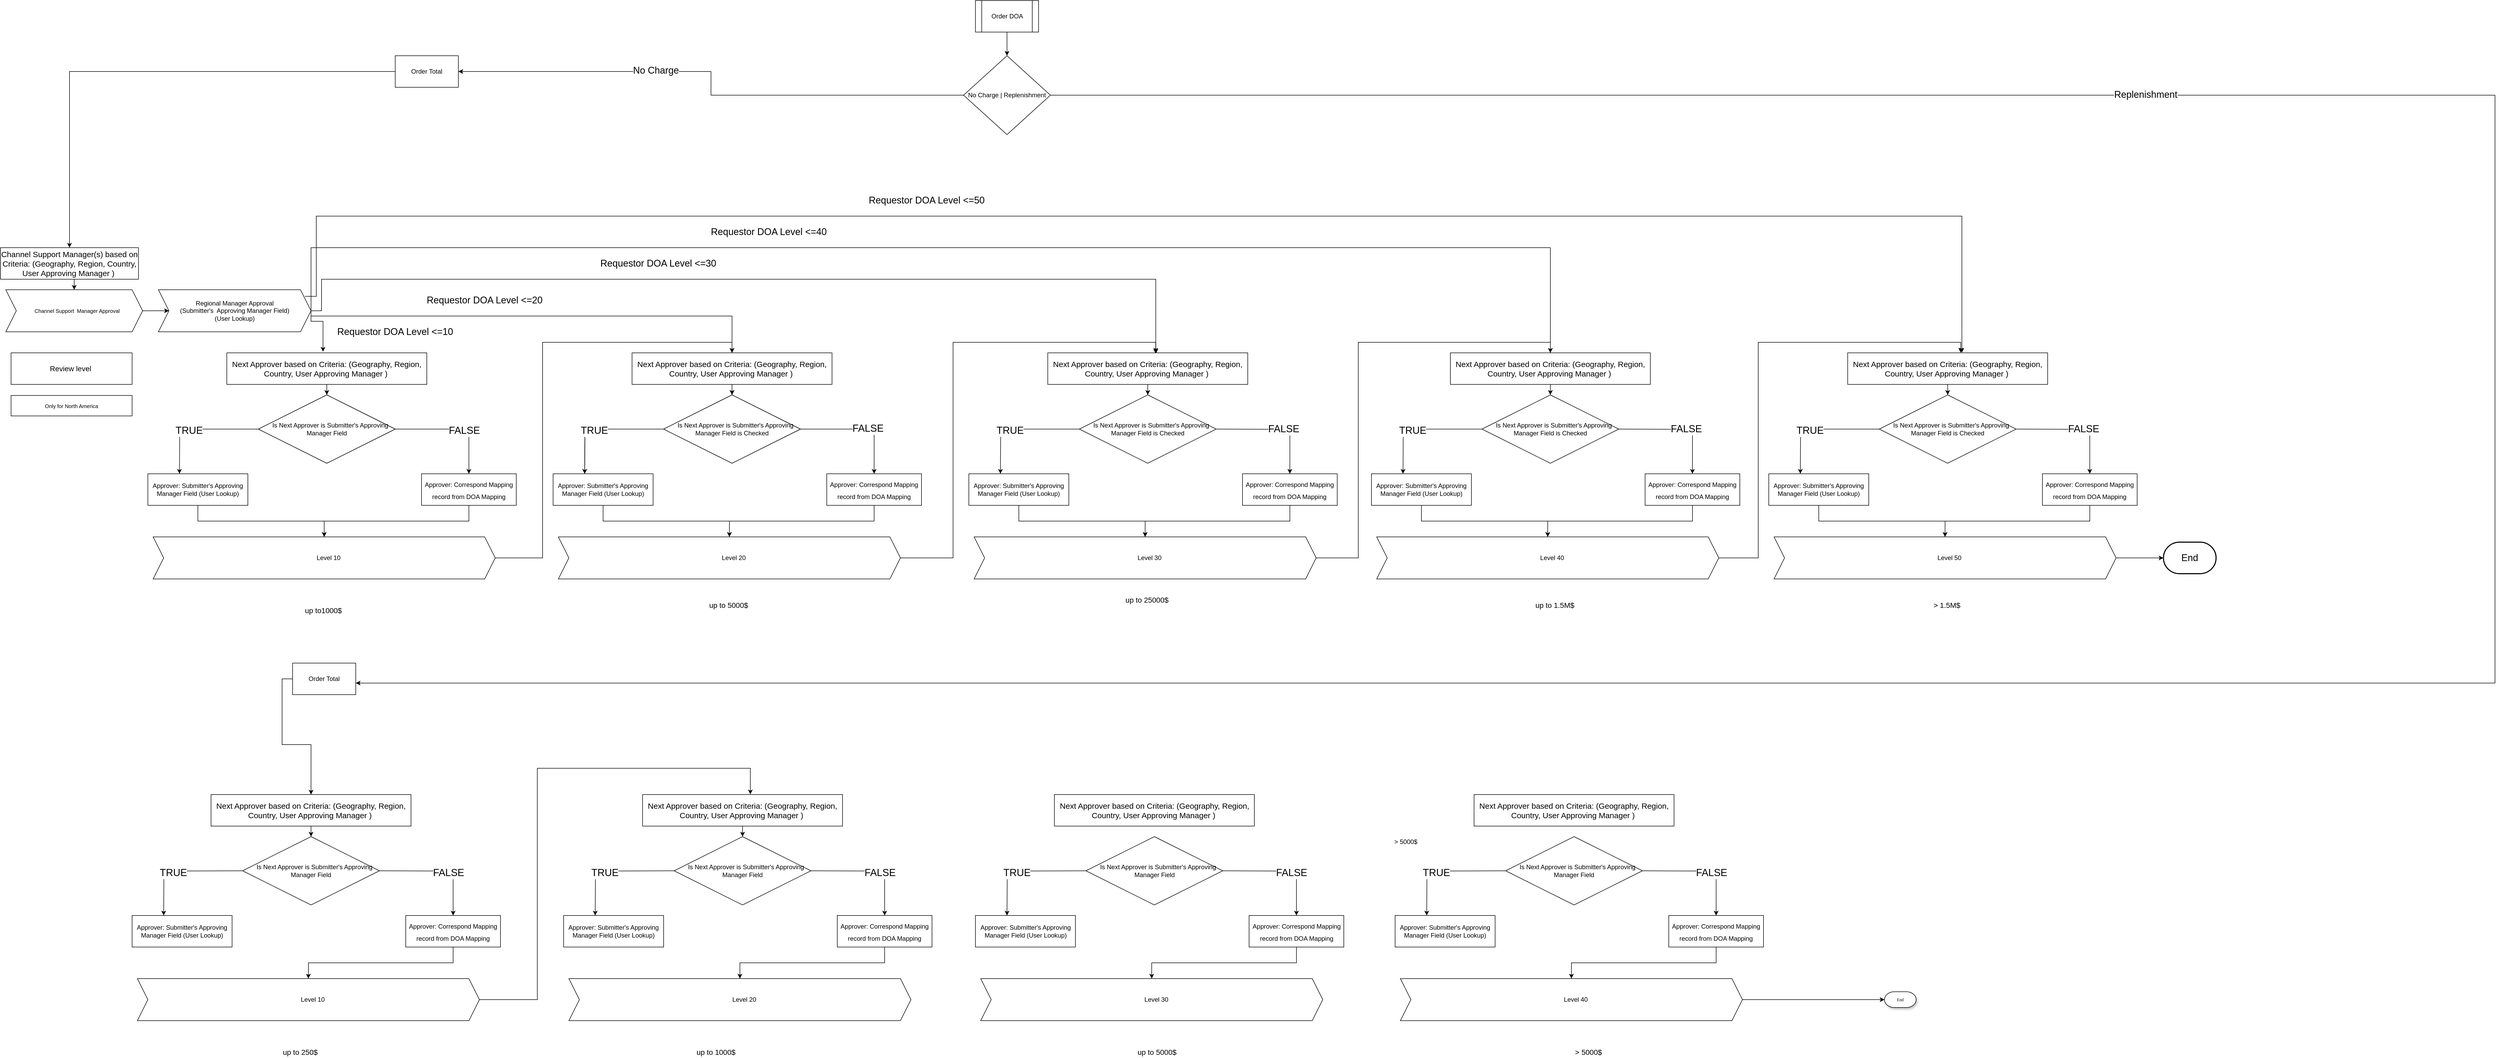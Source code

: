 <mxfile version="14.4.9" type="github">
  <diagram id="ka9bZa-nr0W5A1v1ReRK" name="Page-1">
    <mxGraphModel dx="3373" dy="2008" grid="1" gridSize="10" guides="1" tooltips="1" connect="1" arrows="1" fold="1" page="1" pageScale="1" pageWidth="850" pageHeight="1100" math="0" shadow="0">
      <root>
        <mxCell id="0" />
        <mxCell id="1" parent="0" />
        <mxCell id="Bf0N0WOOEr7fCe_elxUy-45" style="edgeStyle=orthogonalEdgeStyle;rounded=0;orthogonalLoop=1;jettySize=auto;html=1;exitX=0.5;exitY=1;exitDx=0;exitDy=0;" edge="1" parent="1" source="Bf0N0WOOEr7fCe_elxUy-2" target="Bf0N0WOOEr7fCe_elxUy-9">
          <mxGeometry relative="1" as="geometry" />
        </mxCell>
        <mxCell id="Bf0N0WOOEr7fCe_elxUy-2" value="Order DOA" style="shape=process;whiteSpace=wrap;html=1;backgroundOutline=1;" vertex="1" parent="1">
          <mxGeometry x="172.5" y="-220" width="120" height="60" as="geometry" />
        </mxCell>
        <mxCell id="Bf0N0WOOEr7fCe_elxUy-39" style="edgeStyle=orthogonalEdgeStyle;rounded=0;orthogonalLoop=1;jettySize=auto;html=1;exitX=1;exitY=0.5;exitDx=0;exitDy=0;entryX=0;entryY=0.5;entryDx=0;entryDy=0;" edge="1" parent="1" target="Bf0N0WOOEr7fCe_elxUy-6">
          <mxGeometry relative="1" as="geometry">
            <mxPoint x="980" y="530.0" as="sourcePoint" />
          </mxGeometry>
        </mxCell>
        <mxCell id="Bf0N0WOOEr7fCe_elxUy-40" style="edgeStyle=orthogonalEdgeStyle;rounded=0;orthogonalLoop=1;jettySize=auto;html=1;exitX=1;exitY=0.5;exitDx=0;exitDy=0;entryX=0;entryY=0.5;entryDx=0;entryDy=0;" edge="1" parent="1" target="Bf0N0WOOEr7fCe_elxUy-7">
          <mxGeometry relative="1" as="geometry">
            <mxPoint x="1125" y="530.0" as="sourcePoint" />
          </mxGeometry>
        </mxCell>
        <mxCell id="Bf0N0WOOEr7fCe_elxUy-41" style="edgeStyle=orthogonalEdgeStyle;rounded=0;orthogonalLoop=1;jettySize=auto;html=1;exitX=1;exitY=0.5;exitDx=0;exitDy=0;entryX=0;entryY=0.5;entryDx=0;entryDy=0;" edge="1" parent="1" target="Bf0N0WOOEr7fCe_elxUy-8">
          <mxGeometry relative="1" as="geometry">
            <mxPoint x="1260" y="530.0" as="sourcePoint" />
          </mxGeometry>
        </mxCell>
        <mxCell id="Bf0N0WOOEr7fCe_elxUy-336" style="edgeStyle=orthogonalEdgeStyle;rounded=0;orthogonalLoop=1;jettySize=auto;html=1;exitX=0;exitY=0.5;exitDx=0;exitDy=0;entryX=1;entryY=0.5;entryDx=0;entryDy=0;fontSize=18;" edge="1" parent="1" source="Bf0N0WOOEr7fCe_elxUy-9" target="Bf0N0WOOEr7fCe_elxUy-11">
          <mxGeometry relative="1" as="geometry" />
        </mxCell>
        <mxCell id="Bf0N0WOOEr7fCe_elxUy-337" value="No Charge" style="edgeLabel;html=1;align=center;verticalAlign=middle;resizable=0;points=[];fontSize=18;" vertex="1" connectable="0" parent="Bf0N0WOOEr7fCe_elxUy-336">
          <mxGeometry x="0.257" y="-2" relative="1" as="geometry">
            <mxPoint x="1" as="offset" />
          </mxGeometry>
        </mxCell>
        <mxCell id="Bf0N0WOOEr7fCe_elxUy-9" value="No Charge | Replenishment" style="rhombus;whiteSpace=wrap;html=1;" vertex="1" parent="1">
          <mxGeometry x="150" y="-115" width="165" height="150" as="geometry" />
        </mxCell>
        <mxCell id="Bf0N0WOOEr7fCe_elxUy-245" style="edgeStyle=orthogonalEdgeStyle;rounded=0;orthogonalLoop=1;jettySize=auto;html=1;exitX=0;exitY=0.5;exitDx=0;exitDy=0;" edge="1" parent="1" source="Bf0N0WOOEr7fCe_elxUy-11" target="Bf0N0WOOEr7fCe_elxUy-244">
          <mxGeometry relative="1" as="geometry" />
        </mxCell>
        <mxCell id="Bf0N0WOOEr7fCe_elxUy-11" value="Order Total" style="rounded=0;whiteSpace=wrap;html=1;" vertex="1" parent="1">
          <mxGeometry x="-930" y="-115" width="120" height="60" as="geometry" />
        </mxCell>
        <mxCell id="Bf0N0WOOEr7fCe_elxUy-248" style="edgeStyle=orthogonalEdgeStyle;rounded=0;orthogonalLoop=1;jettySize=auto;html=1;exitX=1;exitY=0.5;exitDx=0;exitDy=0;entryX=0;entryY=0.5;entryDx=0;entryDy=0;" edge="1" parent="1" source="Bf0N0WOOEr7fCe_elxUy-14" target="Bf0N0WOOEr7fCe_elxUy-15">
          <mxGeometry relative="1" as="geometry">
            <mxPoint x="-1330" y="372" as="targetPoint" />
          </mxGeometry>
        </mxCell>
        <mxCell id="Bf0N0WOOEr7fCe_elxUy-14" value="&lt;font style=&quot;font-size: 10px&quot;&gt;&amp;nbsp; &amp;nbsp; Channel Support&amp;nbsp; Manager Approval&lt;/font&gt;" style="shape=step;perimeter=stepPerimeter;whiteSpace=wrap;html=1;fixedSize=1;rounded=0;sketch=0;" vertex="1" parent="1">
          <mxGeometry x="-1670" y="330" width="260" height="80" as="geometry" />
        </mxCell>
        <mxCell id="Bf0N0WOOEr7fCe_elxUy-250" style="edgeStyle=orthogonalEdgeStyle;rounded=0;orthogonalLoop=1;jettySize=auto;html=1;exitX=1;exitY=0.5;exitDx=0;exitDy=0;entryX=0.481;entryY=-0.035;entryDx=0;entryDy=0;entryPerimeter=0;" edge="1" parent="1" source="Bf0N0WOOEr7fCe_elxUy-15" target="Bf0N0WOOEr7fCe_elxUy-249">
          <mxGeometry relative="1" as="geometry">
            <Array as="points">
              <mxPoint x="-1090" y="390" />
              <mxPoint x="-1067" y="390" />
            </Array>
          </mxGeometry>
        </mxCell>
        <mxCell id="Bf0N0WOOEr7fCe_elxUy-327" style="edgeStyle=orthogonalEdgeStyle;rounded=0;orthogonalLoop=1;jettySize=auto;html=1;exitX=1;exitY=0.5;exitDx=0;exitDy=0;fontSize=18;" edge="1" parent="1" source="Bf0N0WOOEr7fCe_elxUy-15" target="Bf0N0WOOEr7fCe_elxUy-278">
          <mxGeometry relative="1" as="geometry">
            <Array as="points">
              <mxPoint x="-1090" y="380" />
              <mxPoint x="-290" y="380" />
            </Array>
          </mxGeometry>
        </mxCell>
        <mxCell id="Bf0N0WOOEr7fCe_elxUy-329" style="edgeStyle=orthogonalEdgeStyle;rounded=0;orthogonalLoop=1;jettySize=auto;html=1;exitX=1;exitY=0.5;exitDx=0;exitDy=0;entryX=0.54;entryY=0.033;entryDx=0;entryDy=0;entryPerimeter=0;fontSize=18;" edge="1" parent="1" source="Bf0N0WOOEr7fCe_elxUy-15" target="Bf0N0WOOEr7fCe_elxUy-289">
          <mxGeometry relative="1" as="geometry">
            <Array as="points">
              <mxPoint x="-1070" y="370" />
              <mxPoint x="-1070" y="310" />
              <mxPoint x="515" y="310" />
            </Array>
          </mxGeometry>
        </mxCell>
        <mxCell id="Bf0N0WOOEr7fCe_elxUy-331" style="edgeStyle=orthogonalEdgeStyle;rounded=0;orthogonalLoop=1;jettySize=auto;html=1;exitX=1;exitY=0.5;exitDx=0;exitDy=0;entryX=0.5;entryY=0;entryDx=0;entryDy=0;fontSize=18;" edge="1" parent="1" source="Bf0N0WOOEr7fCe_elxUy-15" target="Bf0N0WOOEr7fCe_elxUy-301">
          <mxGeometry relative="1" as="geometry">
            <Array as="points">
              <mxPoint x="-1090" y="250" />
              <mxPoint x="1265" y="250" />
            </Array>
          </mxGeometry>
        </mxCell>
        <mxCell id="Bf0N0WOOEr7fCe_elxUy-334" style="edgeStyle=orthogonalEdgeStyle;rounded=0;orthogonalLoop=1;jettySize=auto;html=1;exitX=0.961;exitY=0.157;exitDx=0;exitDy=0;entryX=0.571;entryY=-0.006;entryDx=0;entryDy=0;entryPerimeter=0;fontSize=18;exitPerimeter=0;" edge="1" parent="1" source="Bf0N0WOOEr7fCe_elxUy-15" target="Bf0N0WOOEr7fCe_elxUy-312">
          <mxGeometry relative="1" as="geometry">
            <Array as="points">
              <mxPoint x="-1080" y="343" />
              <mxPoint x="-1080" y="190" />
              <mxPoint x="2047" y="190" />
            </Array>
          </mxGeometry>
        </mxCell>
        <mxCell id="Bf0N0WOOEr7fCe_elxUy-15" value="Regional Manager Approval&lt;br&gt;(Submitter&#39;s&amp;nbsp; Approving Manager Field)&lt;br&gt;(User Lookup)" style="shape=step;perimeter=stepPerimeter;whiteSpace=wrap;html=1;fixedSize=1;rounded=0;sketch=0;" vertex="1" parent="1">
          <mxGeometry x="-1380" y="330" width="290" height="80" as="geometry" />
        </mxCell>
        <mxCell id="Bf0N0WOOEr7fCe_elxUy-277" style="edgeStyle=orthogonalEdgeStyle;rounded=0;orthogonalLoop=1;jettySize=auto;html=1;exitX=1;exitY=0.5;exitDx=0;exitDy=0;entryX=0.5;entryY=0;entryDx=0;entryDy=0;fontSize=19;" edge="1" parent="1" source="Bf0N0WOOEr7fCe_elxUy-16" target="Bf0N0WOOEr7fCe_elxUy-267">
          <mxGeometry relative="1" as="geometry">
            <Array as="points">
              <mxPoint x="-650" y="840" />
              <mxPoint x="-650" y="430" />
              <mxPoint x="-290" y="430" />
            </Array>
          </mxGeometry>
        </mxCell>
        <mxCell id="Bf0N0WOOEr7fCe_elxUy-16" value="&amp;nbsp; &amp;nbsp; &amp;nbsp;Level 10" style="shape=step;perimeter=stepPerimeter;whiteSpace=wrap;html=1;fixedSize=1;rounded=0;sketch=0;" vertex="1" parent="1">
          <mxGeometry x="-1390" y="800" width="650" height="80" as="geometry" />
        </mxCell>
        <mxCell id="Bf0N0WOOEr7fCe_elxUy-20" value="&lt;font style=&quot;font-size: 14px&quot;&gt;Review level&amp;nbsp;&lt;/font&gt;" style="whiteSpace=wrap;html=1;align=center;verticalAlign=middle;treeFolding=1;treeMoving=1;newEdgeStyle={&quot;edgeStyle&quot;:&quot;elbowEdgeStyle&quot;,&quot;startArrow&quot;:&quot;none&quot;,&quot;endArrow&quot;:&quot;none&quot;};rounded=0;sketch=0;" vertex="1" parent="1">
          <mxGeometry x="-1660" y="450" width="230" height="60" as="geometry" />
        </mxCell>
        <mxCell id="Bf0N0WOOEr7fCe_elxUy-48" value="&lt;font style=&quot;font-size: 14px&quot;&gt;up to1000$&amp;nbsp;&lt;/font&gt;" style="text;html=1;strokeColor=none;fillColor=none;align=center;verticalAlign=middle;whiteSpace=wrap;rounded=0;" vertex="1" parent="1">
          <mxGeometry x="-1226.25" y="930" width="322.5" height="20" as="geometry" />
        </mxCell>
        <mxCell id="Bf0N0WOOEr7fCe_elxUy-163" value="&lt;font size=&quot;1&quot;&gt;Only for North America&lt;/font&gt;" style="whiteSpace=wrap;html=1;align=center;verticalAlign=middle;treeFolding=1;treeMoving=1;newEdgeStyle={&quot;edgeStyle&quot;:&quot;elbowEdgeStyle&quot;,&quot;startArrow&quot;:&quot;none&quot;,&quot;endArrow&quot;:&quot;none&quot;};rounded=0;sketch=0;" vertex="1" parent="1">
          <mxGeometry x="-1660" y="531" width="230" height="39" as="geometry" />
        </mxCell>
        <mxCell id="Bf0N0WOOEr7fCe_elxUy-233" value="End" style="strokeWidth=1;html=1;shape=mxgraph.flowchart.terminator;whiteSpace=wrap;rounded=0;shadow=1;labelBackgroundColor=none;fontFamily=Verdana;fontSize=8;align=center;" vertex="1" parent="1">
          <mxGeometry x="1900.0" y="1665" width="60" height="30" as="geometry" />
        </mxCell>
        <mxCell id="Bf0N0WOOEr7fCe_elxUy-243" value="&amp;gt; 5000$" style="text;html=1;strokeColor=none;fillColor=none;align=center;verticalAlign=middle;whiteSpace=wrap;rounded=0;" vertex="1" parent="1">
          <mxGeometry x="952.86" y="1370" width="75" height="20" as="geometry" />
        </mxCell>
        <mxCell id="Bf0N0WOOEr7fCe_elxUy-246" style="edgeStyle=orthogonalEdgeStyle;rounded=0;orthogonalLoop=1;jettySize=auto;html=1;exitX=0.5;exitY=1;exitDx=0;exitDy=0;entryX=0.5;entryY=0;entryDx=0;entryDy=0;" edge="1" parent="1" source="Bf0N0WOOEr7fCe_elxUy-244" target="Bf0N0WOOEr7fCe_elxUy-14">
          <mxGeometry relative="1" as="geometry" />
        </mxCell>
        <mxCell id="Bf0N0WOOEr7fCe_elxUy-244" value="&lt;font style=&quot;font-size: 15px&quot;&gt;Channel Support Manager(s) based on Criteria: (Geography, Region, Country, User Approving Manager )&amp;nbsp;&lt;/font&gt;" style="whiteSpace=wrap;html=1;align=center;verticalAlign=middle;treeFolding=1;treeMoving=1;newEdgeStyle={&quot;edgeStyle&quot;:&quot;elbowEdgeStyle&quot;,&quot;startArrow&quot;:&quot;none&quot;,&quot;endArrow&quot;:&quot;none&quot;};rounded=0;sketch=0;" vertex="1" parent="1">
          <mxGeometry x="-1680" y="250" width="262.14" height="60" as="geometry" />
        </mxCell>
        <mxCell id="Bf0N0WOOEr7fCe_elxUy-252" style="edgeStyle=orthogonalEdgeStyle;rounded=0;orthogonalLoop=1;jettySize=auto;html=1;exitX=0.5;exitY=1;exitDx=0;exitDy=0;" edge="1" parent="1" source="Bf0N0WOOEr7fCe_elxUy-249" target="Bf0N0WOOEr7fCe_elxUy-251">
          <mxGeometry relative="1" as="geometry" />
        </mxCell>
        <mxCell id="Bf0N0WOOEr7fCe_elxUy-249" value="&lt;font style=&quot;font-size: 15px&quot;&gt;Next Approver based on Criteria: (Geography, Region, Country, User Approving Manager )&amp;nbsp;&lt;/font&gt;" style="whiteSpace=wrap;html=1;align=center;verticalAlign=middle;treeFolding=1;treeMoving=1;newEdgeStyle={&quot;edgeStyle&quot;:&quot;elbowEdgeStyle&quot;,&quot;startArrow&quot;:&quot;none&quot;,&quot;endArrow&quot;:&quot;none&quot;};rounded=0;sketch=0;" vertex="1" parent="1">
          <mxGeometry x="-1250" y="450" width="380" height="60" as="geometry" />
        </mxCell>
        <mxCell id="Bf0N0WOOEr7fCe_elxUy-258" style="edgeStyle=orthogonalEdgeStyle;rounded=0;orthogonalLoop=1;jettySize=auto;html=1;exitX=0;exitY=0.5;exitDx=0;exitDy=0;" edge="1" parent="1" source="Bf0N0WOOEr7fCe_elxUy-251">
          <mxGeometry relative="1" as="geometry">
            <mxPoint x="-1340" y="680.0" as="targetPoint" />
          </mxGeometry>
        </mxCell>
        <mxCell id="Bf0N0WOOEr7fCe_elxUy-260" value="TRUE" style="edgeLabel;html=1;align=center;verticalAlign=middle;resizable=0;points=[];fontSize=19;" vertex="1" connectable="0" parent="Bf0N0WOOEr7fCe_elxUy-258">
          <mxGeometry x="0.137" y="3" relative="1" as="geometry">
            <mxPoint x="1" as="offset" />
          </mxGeometry>
        </mxCell>
        <mxCell id="Bf0N0WOOEr7fCe_elxUy-261" style="edgeStyle=orthogonalEdgeStyle;rounded=0;orthogonalLoop=1;jettySize=auto;html=1;exitX=1;exitY=0.5;exitDx=0;exitDy=0;fontSize=19;entryX=0.5;entryY=0;entryDx=0;entryDy=0;" edge="1" parent="1" source="Bf0N0WOOEr7fCe_elxUy-251" target="Bf0N0WOOEr7fCe_elxUy-262">
          <mxGeometry relative="1" as="geometry">
            <mxPoint x="-760" y="670" as="targetPoint" />
          </mxGeometry>
        </mxCell>
        <mxCell id="Bf0N0WOOEr7fCe_elxUy-276" value="FALSE" style="edgeLabel;html=1;align=center;verticalAlign=middle;resizable=0;points=[];fontSize=19;" vertex="1" connectable="0" parent="Bf0N0WOOEr7fCe_elxUy-261">
          <mxGeometry x="0.155" y="-3" relative="1" as="geometry">
            <mxPoint x="1" as="offset" />
          </mxGeometry>
        </mxCell>
        <mxCell id="Bf0N0WOOEr7fCe_elxUy-251" value="&amp;nbsp; &amp;nbsp; Is Next Approver is Submitter&#39;s Approving Manager Field" style="rhombus;whiteSpace=wrap;html=1;" vertex="1" parent="1">
          <mxGeometry x="-1190" y="530" width="260" height="130" as="geometry" />
        </mxCell>
        <mxCell id="Bf0N0WOOEr7fCe_elxUy-263" style="edgeStyle=orthogonalEdgeStyle;rounded=0;orthogonalLoop=1;jettySize=auto;html=1;exitX=0.5;exitY=1;exitDx=0;exitDy=0;fontSize=19;" edge="1" parent="1" source="Bf0N0WOOEr7fCe_elxUy-259" target="Bf0N0WOOEr7fCe_elxUy-16">
          <mxGeometry relative="1" as="geometry" />
        </mxCell>
        <mxCell id="Bf0N0WOOEr7fCe_elxUy-259" value="Approver: Submitter&#39;s Approving Manager Field (User Lookup)" style="rounded=0;whiteSpace=wrap;html=1;" vertex="1" parent="1">
          <mxGeometry x="-1400" y="680" width="190" height="60" as="geometry" />
        </mxCell>
        <mxCell id="Bf0N0WOOEr7fCe_elxUy-264" style="edgeStyle=orthogonalEdgeStyle;rounded=0;orthogonalLoop=1;jettySize=auto;html=1;exitX=0.5;exitY=1;exitDx=0;exitDy=0;entryX=0.5;entryY=0;entryDx=0;entryDy=0;fontSize=19;" edge="1" parent="1" source="Bf0N0WOOEr7fCe_elxUy-262" target="Bf0N0WOOEr7fCe_elxUy-16">
          <mxGeometry relative="1" as="geometry" />
        </mxCell>
        <mxCell id="Bf0N0WOOEr7fCe_elxUy-262" value="&lt;font style=&quot;font-size: 12px&quot;&gt;Approver: Correspond Mapping record from DOA Mapping&lt;/font&gt;" style="rounded=0;whiteSpace=wrap;html=1;fontSize=19;" vertex="1" parent="1">
          <mxGeometry x="-880" y="680" width="180" height="60" as="geometry" />
        </mxCell>
        <mxCell id="Bf0N0WOOEr7fCe_elxUy-295" style="edgeStyle=orthogonalEdgeStyle;rounded=0;orthogonalLoop=1;jettySize=auto;html=1;exitX=1;exitY=0.5;exitDx=0;exitDy=0;entryX=0.54;entryY=-0.006;entryDx=0;entryDy=0;entryPerimeter=0;fontSize=19;" edge="1" parent="1" source="Bf0N0WOOEr7fCe_elxUy-265" target="Bf0N0WOOEr7fCe_elxUy-289">
          <mxGeometry relative="1" as="geometry">
            <Array as="points">
              <mxPoint x="130" y="840" />
              <mxPoint x="130" y="430" />
              <mxPoint x="515" y="430" />
            </Array>
          </mxGeometry>
        </mxCell>
        <mxCell id="Bf0N0WOOEr7fCe_elxUy-265" value="&amp;nbsp; &amp;nbsp; &amp;nbsp;Level 20" style="shape=step;perimeter=stepPerimeter;whiteSpace=wrap;html=1;fixedSize=1;rounded=0;sketch=0;" vertex="1" parent="1">
          <mxGeometry x="-620" y="800" width="650" height="80" as="geometry" />
        </mxCell>
        <mxCell id="Bf0N0WOOEr7fCe_elxUy-266" style="edgeStyle=orthogonalEdgeStyle;rounded=0;orthogonalLoop=1;jettySize=auto;html=1;exitX=0.5;exitY=1;exitDx=0;exitDy=0;" edge="1" parent="1" source="Bf0N0WOOEr7fCe_elxUy-267" target="Bf0N0WOOEr7fCe_elxUy-271">
          <mxGeometry relative="1" as="geometry" />
        </mxCell>
        <mxCell id="Bf0N0WOOEr7fCe_elxUy-267" value="&lt;font style=&quot;font-size: 15px&quot;&gt;Next Approver based on Criteria: (Geography, Region, Country, User Approving Manager )&amp;nbsp;&lt;/font&gt;" style="whiteSpace=wrap;html=1;align=center;verticalAlign=middle;treeFolding=1;treeMoving=1;newEdgeStyle={&quot;edgeStyle&quot;:&quot;elbowEdgeStyle&quot;,&quot;startArrow&quot;:&quot;none&quot;,&quot;endArrow&quot;:&quot;none&quot;};rounded=0;sketch=0;" vertex="1" parent="1">
          <mxGeometry x="-480" y="450" width="380" height="60" as="geometry" />
        </mxCell>
        <mxCell id="Bf0N0WOOEr7fCe_elxUy-268" style="edgeStyle=orthogonalEdgeStyle;rounded=0;orthogonalLoop=1;jettySize=auto;html=1;exitX=0;exitY=0.5;exitDx=0;exitDy=0;" edge="1" parent="1" source="Bf0N0WOOEr7fCe_elxUy-271">
          <mxGeometry relative="1" as="geometry">
            <mxPoint x="-570" y="680.0" as="targetPoint" />
          </mxGeometry>
        </mxCell>
        <mxCell id="Bf0N0WOOEr7fCe_elxUy-269" value="TRUE" style="edgeLabel;html=1;align=center;verticalAlign=middle;resizable=0;points=[];fontSize=19;" vertex="1" connectable="0" parent="Bf0N0WOOEr7fCe_elxUy-268">
          <mxGeometry x="0.137" y="3" relative="1" as="geometry">
            <mxPoint x="1" as="offset" />
          </mxGeometry>
        </mxCell>
        <mxCell id="Bf0N0WOOEr7fCe_elxUy-270" style="edgeStyle=orthogonalEdgeStyle;rounded=0;orthogonalLoop=1;jettySize=auto;html=1;exitX=1;exitY=0.5;exitDx=0;exitDy=0;fontSize=19;entryX=0.5;entryY=0;entryDx=0;entryDy=0;" edge="1" parent="1" source="Bf0N0WOOEr7fCe_elxUy-271" target="Bf0N0WOOEr7fCe_elxUy-274">
          <mxGeometry relative="1" as="geometry">
            <mxPoint x="10" y="670" as="targetPoint" />
          </mxGeometry>
        </mxCell>
        <mxCell id="Bf0N0WOOEr7fCe_elxUy-275" value="FALSE" style="edgeLabel;html=1;align=center;verticalAlign=middle;resizable=0;points=[];fontSize=19;" vertex="1" connectable="0" parent="Bf0N0WOOEr7fCe_elxUy-270">
          <mxGeometry x="0.139" y="1" relative="1" as="geometry">
            <mxPoint as="offset" />
          </mxGeometry>
        </mxCell>
        <mxCell id="Bf0N0WOOEr7fCe_elxUy-271" value="&amp;nbsp; &amp;nbsp; Is Next Approver is Submitter&#39;s Approving Manager Field is Checked" style="rhombus;whiteSpace=wrap;html=1;" vertex="1" parent="1">
          <mxGeometry x="-420" y="530" width="260" height="130" as="geometry" />
        </mxCell>
        <mxCell id="Bf0N0WOOEr7fCe_elxUy-272" value="Approver: Submitter&#39;s Approving Manager Field (User Lookup)" style="rounded=0;whiteSpace=wrap;html=1;" vertex="1" parent="1">
          <mxGeometry x="-630" y="680" width="190" height="60" as="geometry" />
        </mxCell>
        <mxCell id="Bf0N0WOOEr7fCe_elxUy-273" style="edgeStyle=orthogonalEdgeStyle;rounded=0;orthogonalLoop=1;jettySize=auto;html=1;exitX=0.5;exitY=1;exitDx=0;exitDy=0;entryX=0.5;entryY=0;entryDx=0;entryDy=0;fontSize=19;" edge="1" parent="1" source="Bf0N0WOOEr7fCe_elxUy-274" target="Bf0N0WOOEr7fCe_elxUy-265">
          <mxGeometry relative="1" as="geometry" />
        </mxCell>
        <mxCell id="Bf0N0WOOEr7fCe_elxUy-274" value="&lt;font style=&quot;font-size: 12px&quot;&gt;Approver: Correspond Mapping record from DOA Mapping&lt;/font&gt;" style="rounded=0;whiteSpace=wrap;html=1;fontSize=19;" vertex="1" parent="1">
          <mxGeometry x="-110" y="680" width="180" height="60" as="geometry" />
        </mxCell>
        <mxCell id="Bf0N0WOOEr7fCe_elxUy-278" value="&lt;font style=&quot;font-size: 15px&quot;&gt;Next Approver based on Criteria: (Geography, Region, Country, User Approving Manager )&amp;nbsp;&lt;/font&gt;" style="whiteSpace=wrap;html=1;align=center;verticalAlign=middle;treeFolding=1;treeMoving=1;newEdgeStyle={&quot;edgeStyle&quot;:&quot;elbowEdgeStyle&quot;,&quot;startArrow&quot;:&quot;none&quot;,&quot;endArrow&quot;:&quot;none&quot;};rounded=0;sketch=0;" vertex="1" parent="1">
          <mxGeometry x="-480" y="450" width="380" height="60" as="geometry" />
        </mxCell>
        <mxCell id="Bf0N0WOOEr7fCe_elxUy-279" style="edgeStyle=orthogonalEdgeStyle;rounded=0;orthogonalLoop=1;jettySize=auto;html=1;exitX=0.5;exitY=1;exitDx=0;exitDy=0;" edge="1" source="Bf0N0WOOEr7fCe_elxUy-278" target="Bf0N0WOOEr7fCe_elxUy-280" parent="1">
          <mxGeometry relative="1" as="geometry" />
        </mxCell>
        <mxCell id="Bf0N0WOOEr7fCe_elxUy-280" value="&amp;nbsp; &amp;nbsp; Is Next Approver is Submitter&#39;s Approving Manager Field is Checked" style="rhombus;whiteSpace=wrap;html=1;" vertex="1" parent="1">
          <mxGeometry x="-420" y="530" width="260" height="130" as="geometry" />
        </mxCell>
        <mxCell id="Bf0N0WOOEr7fCe_elxUy-281" style="edgeStyle=orthogonalEdgeStyle;rounded=0;orthogonalLoop=1;jettySize=auto;html=1;exitX=0;exitY=0.5;exitDx=0;exitDy=0;" edge="1" source="Bf0N0WOOEr7fCe_elxUy-280" parent="1">
          <mxGeometry relative="1" as="geometry">
            <mxPoint x="-570.0" y="680.0" as="targetPoint" />
          </mxGeometry>
        </mxCell>
        <mxCell id="Bf0N0WOOEr7fCe_elxUy-282" value="TRUE" style="edgeLabel;html=1;align=center;verticalAlign=middle;resizable=0;points=[];fontSize=19;" vertex="1" connectable="0" parent="Bf0N0WOOEr7fCe_elxUy-281">
          <mxGeometry x="0.137" y="3" relative="1" as="geometry">
            <mxPoint x="1" as="offset" />
          </mxGeometry>
        </mxCell>
        <mxCell id="Bf0N0WOOEr7fCe_elxUy-324" style="edgeStyle=orthogonalEdgeStyle;rounded=0;orthogonalLoop=1;jettySize=auto;html=1;exitX=0.5;exitY=1;exitDx=0;exitDy=0;entryX=0.5;entryY=0;entryDx=0;entryDy=0;fontSize=18;" edge="1" parent="1" source="Bf0N0WOOEr7fCe_elxUy-283" target="Bf0N0WOOEr7fCe_elxUy-265">
          <mxGeometry relative="1" as="geometry" />
        </mxCell>
        <mxCell id="Bf0N0WOOEr7fCe_elxUy-283" value="Approver: Submitter&#39;s Approving Manager Field (User Lookup)" style="rounded=0;whiteSpace=wrap;html=1;" vertex="1" parent="1">
          <mxGeometry x="-630" y="680" width="190" height="60" as="geometry" />
        </mxCell>
        <mxCell id="Bf0N0WOOEr7fCe_elxUy-306" style="edgeStyle=orthogonalEdgeStyle;rounded=0;orthogonalLoop=1;jettySize=auto;html=1;exitX=1;exitY=0.5;exitDx=0;exitDy=0;entryX=0.5;entryY=0;entryDx=0;entryDy=0;fontSize=19;" edge="1" parent="1" source="Bf0N0WOOEr7fCe_elxUy-284" target="Bf0N0WOOEr7fCe_elxUy-301">
          <mxGeometry relative="1" as="geometry">
            <Array as="points">
              <mxPoint x="900" y="840" />
              <mxPoint x="900" y="430" />
              <mxPoint x="1265" y="430" />
            </Array>
          </mxGeometry>
        </mxCell>
        <mxCell id="Bf0N0WOOEr7fCe_elxUy-284" value="&amp;nbsp; &amp;nbsp; &amp;nbsp;Level 30" style="shape=step;perimeter=stepPerimeter;whiteSpace=wrap;html=1;fixedSize=1;rounded=0;sketch=0;" vertex="1" parent="1">
          <mxGeometry x="170" y="800" width="650" height="80" as="geometry" />
        </mxCell>
        <mxCell id="Bf0N0WOOEr7fCe_elxUy-285" style="edgeStyle=orthogonalEdgeStyle;rounded=0;orthogonalLoop=1;jettySize=auto;html=1;exitX=1;exitY=0.5;exitDx=0;exitDy=0;fontSize=19;entryX=0.5;entryY=0;entryDx=0;entryDy=0;" edge="1" parent="1" target="Bf0N0WOOEr7fCe_elxUy-288">
          <mxGeometry relative="1" as="geometry">
            <mxPoint x="800" y="670" as="targetPoint" />
            <mxPoint x="630.0" y="595.0" as="sourcePoint" />
          </mxGeometry>
        </mxCell>
        <mxCell id="Bf0N0WOOEr7fCe_elxUy-286" value="FALSE" style="edgeLabel;html=1;align=center;verticalAlign=middle;resizable=0;points=[];fontSize=19;" vertex="1" connectable="0" parent="Bf0N0WOOEr7fCe_elxUy-285">
          <mxGeometry x="0.139" y="1" relative="1" as="geometry">
            <mxPoint as="offset" />
          </mxGeometry>
        </mxCell>
        <mxCell id="Bf0N0WOOEr7fCe_elxUy-287" style="edgeStyle=orthogonalEdgeStyle;rounded=0;orthogonalLoop=1;jettySize=auto;html=1;exitX=0.5;exitY=1;exitDx=0;exitDy=0;entryX=0.5;entryY=0;entryDx=0;entryDy=0;fontSize=19;" edge="1" parent="1" source="Bf0N0WOOEr7fCe_elxUy-288" target="Bf0N0WOOEr7fCe_elxUy-284">
          <mxGeometry relative="1" as="geometry" />
        </mxCell>
        <mxCell id="Bf0N0WOOEr7fCe_elxUy-288" value="&lt;font style=&quot;font-size: 12px&quot;&gt;Approver: Correspond Mapping record from DOA Mapping&lt;/font&gt;" style="rounded=0;whiteSpace=wrap;html=1;fontSize=19;" vertex="1" parent="1">
          <mxGeometry x="680" y="680" width="180" height="60" as="geometry" />
        </mxCell>
        <mxCell id="Bf0N0WOOEr7fCe_elxUy-289" value="&lt;font style=&quot;font-size: 15px&quot;&gt;Next Approver based on Criteria: (Geography, Region, Country, User Approving Manager )&amp;nbsp;&lt;/font&gt;" style="whiteSpace=wrap;html=1;align=center;verticalAlign=middle;treeFolding=1;treeMoving=1;newEdgeStyle={&quot;edgeStyle&quot;:&quot;elbowEdgeStyle&quot;,&quot;startArrow&quot;:&quot;none&quot;,&quot;endArrow&quot;:&quot;none&quot;};rounded=0;sketch=0;" vertex="1" parent="1">
          <mxGeometry x="310" y="450" width="380" height="60" as="geometry" />
        </mxCell>
        <mxCell id="Bf0N0WOOEr7fCe_elxUy-290" style="edgeStyle=orthogonalEdgeStyle;rounded=0;orthogonalLoop=1;jettySize=auto;html=1;exitX=0.5;exitY=1;exitDx=0;exitDy=0;" edge="1" parent="1" source="Bf0N0WOOEr7fCe_elxUy-289" target="Bf0N0WOOEr7fCe_elxUy-291">
          <mxGeometry relative="1" as="geometry" />
        </mxCell>
        <mxCell id="Bf0N0WOOEr7fCe_elxUy-291" value="&amp;nbsp; &amp;nbsp; Is Next Approver is Submitter&#39;s Approving Manager Field is Checked" style="rhombus;whiteSpace=wrap;html=1;" vertex="1" parent="1">
          <mxGeometry x="370" y="530" width="260" height="130" as="geometry" />
        </mxCell>
        <mxCell id="Bf0N0WOOEr7fCe_elxUy-292" style="edgeStyle=orthogonalEdgeStyle;rounded=0;orthogonalLoop=1;jettySize=auto;html=1;exitX=0;exitY=0.5;exitDx=0;exitDy=0;" edge="1" parent="1" source="Bf0N0WOOEr7fCe_elxUy-291">
          <mxGeometry relative="1" as="geometry">
            <mxPoint x="220.0" y="680.0" as="targetPoint" />
          </mxGeometry>
        </mxCell>
        <mxCell id="Bf0N0WOOEr7fCe_elxUy-293" value="TRUE" style="edgeLabel;html=1;align=center;verticalAlign=middle;resizable=0;points=[];fontSize=19;" vertex="1" connectable="0" parent="Bf0N0WOOEr7fCe_elxUy-292">
          <mxGeometry x="0.137" y="3" relative="1" as="geometry">
            <mxPoint x="1" as="offset" />
          </mxGeometry>
        </mxCell>
        <mxCell id="Bf0N0WOOEr7fCe_elxUy-323" style="edgeStyle=orthogonalEdgeStyle;rounded=0;orthogonalLoop=1;jettySize=auto;html=1;exitX=0.5;exitY=1;exitDx=0;exitDy=0;entryX=0.5;entryY=0;entryDx=0;entryDy=0;fontSize=18;" edge="1" parent="1" source="Bf0N0WOOEr7fCe_elxUy-294" target="Bf0N0WOOEr7fCe_elxUy-284">
          <mxGeometry relative="1" as="geometry" />
        </mxCell>
        <mxCell id="Bf0N0WOOEr7fCe_elxUy-294" value="Approver: Submitter&#39;s Approving Manager Field (User Lookup)" style="rounded=0;whiteSpace=wrap;html=1;" vertex="1" parent="1">
          <mxGeometry x="160" y="680" width="190" height="60" as="geometry" />
        </mxCell>
        <mxCell id="Bf0N0WOOEr7fCe_elxUy-317" style="edgeStyle=orthogonalEdgeStyle;rounded=0;orthogonalLoop=1;jettySize=auto;html=1;exitX=1;exitY=0.5;exitDx=0;exitDy=0;entryX=0.565;entryY=-0.006;entryDx=0;entryDy=0;entryPerimeter=0;fontSize=19;" edge="1" parent="1" source="Bf0N0WOOEr7fCe_elxUy-296" target="Bf0N0WOOEr7fCe_elxUy-312">
          <mxGeometry relative="1" as="geometry">
            <Array as="points">
              <mxPoint x="1660" y="840" />
              <mxPoint x="1660" y="430" />
              <mxPoint x="2045" y="430" />
            </Array>
          </mxGeometry>
        </mxCell>
        <mxCell id="Bf0N0WOOEr7fCe_elxUy-296" value="&amp;nbsp; &amp;nbsp; &amp;nbsp;Level 40" style="shape=step;perimeter=stepPerimeter;whiteSpace=wrap;html=1;fixedSize=1;rounded=0;sketch=0;" vertex="1" parent="1">
          <mxGeometry x="935" y="800" width="650" height="80" as="geometry" />
        </mxCell>
        <mxCell id="Bf0N0WOOEr7fCe_elxUy-297" style="edgeStyle=orthogonalEdgeStyle;rounded=0;orthogonalLoop=1;jettySize=auto;html=1;exitX=1;exitY=0.5;exitDx=0;exitDy=0;fontSize=19;entryX=0.5;entryY=0;entryDx=0;entryDy=0;" edge="1" parent="1" target="Bf0N0WOOEr7fCe_elxUy-300">
          <mxGeometry relative="1" as="geometry">
            <mxPoint x="1565" y="670" as="targetPoint" />
            <mxPoint x="1395" y="595.0" as="sourcePoint" />
          </mxGeometry>
        </mxCell>
        <mxCell id="Bf0N0WOOEr7fCe_elxUy-298" value="FALSE" style="edgeLabel;html=1;align=center;verticalAlign=middle;resizable=0;points=[];fontSize=19;" vertex="1" connectable="0" parent="Bf0N0WOOEr7fCe_elxUy-297">
          <mxGeometry x="0.139" y="1" relative="1" as="geometry">
            <mxPoint as="offset" />
          </mxGeometry>
        </mxCell>
        <mxCell id="Bf0N0WOOEr7fCe_elxUy-299" style="edgeStyle=orthogonalEdgeStyle;rounded=0;orthogonalLoop=1;jettySize=auto;html=1;exitX=0.5;exitY=1;exitDx=0;exitDy=0;entryX=0.5;entryY=0;entryDx=0;entryDy=0;fontSize=19;" edge="1" parent="1" source="Bf0N0WOOEr7fCe_elxUy-300" target="Bf0N0WOOEr7fCe_elxUy-296">
          <mxGeometry relative="1" as="geometry" />
        </mxCell>
        <mxCell id="Bf0N0WOOEr7fCe_elxUy-300" value="&lt;font style=&quot;font-size: 12px&quot;&gt;Approver: Correspond Mapping record from DOA Mapping&lt;/font&gt;" style="rounded=0;whiteSpace=wrap;html=1;fontSize=19;" vertex="1" parent="1">
          <mxGeometry x="1445" y="680" width="180" height="60" as="geometry" />
        </mxCell>
        <mxCell id="Bf0N0WOOEr7fCe_elxUy-319" style="edgeStyle=orthogonalEdgeStyle;rounded=0;orthogonalLoop=1;jettySize=auto;html=1;exitX=0.5;exitY=1;exitDx=0;exitDy=0;entryX=0.5;entryY=0;entryDx=0;entryDy=0;fontSize=18;" edge="1" parent="1" source="Bf0N0WOOEr7fCe_elxUy-301" target="Bf0N0WOOEr7fCe_elxUy-302">
          <mxGeometry relative="1" as="geometry" />
        </mxCell>
        <mxCell id="Bf0N0WOOEr7fCe_elxUy-301" value="&lt;font style=&quot;font-size: 15px&quot;&gt;Next Approver based on Criteria: (Geography, Region, Country, User Approving Manager )&amp;nbsp;&lt;/font&gt;" style="whiteSpace=wrap;html=1;align=center;verticalAlign=middle;treeFolding=1;treeMoving=1;newEdgeStyle={&quot;edgeStyle&quot;:&quot;elbowEdgeStyle&quot;,&quot;startArrow&quot;:&quot;none&quot;,&quot;endArrow&quot;:&quot;none&quot;};rounded=0;sketch=0;" vertex="1" parent="1">
          <mxGeometry x="1075" y="450" width="380" height="60" as="geometry" />
        </mxCell>
        <mxCell id="Bf0N0WOOEr7fCe_elxUy-302" value="&amp;nbsp; &amp;nbsp; Is Next Approver is Submitter&#39;s Approving Manager Field is Checked" style="rhombus;whiteSpace=wrap;html=1;" vertex="1" parent="1">
          <mxGeometry x="1135" y="530" width="260" height="130" as="geometry" />
        </mxCell>
        <mxCell id="Bf0N0WOOEr7fCe_elxUy-303" style="edgeStyle=orthogonalEdgeStyle;rounded=0;orthogonalLoop=1;jettySize=auto;html=1;exitX=0;exitY=0.5;exitDx=0;exitDy=0;" edge="1" parent="1" source="Bf0N0WOOEr7fCe_elxUy-302">
          <mxGeometry relative="1" as="geometry">
            <mxPoint x="985" y="680.0" as="targetPoint" />
          </mxGeometry>
        </mxCell>
        <mxCell id="Bf0N0WOOEr7fCe_elxUy-304" value="TRUE" style="edgeLabel;html=1;align=center;verticalAlign=middle;resizable=0;points=[];fontSize=19;" vertex="1" connectable="0" parent="Bf0N0WOOEr7fCe_elxUy-303">
          <mxGeometry x="0.137" y="3" relative="1" as="geometry">
            <mxPoint x="1" as="offset" />
          </mxGeometry>
        </mxCell>
        <mxCell id="Bf0N0WOOEr7fCe_elxUy-322" style="edgeStyle=orthogonalEdgeStyle;rounded=0;orthogonalLoop=1;jettySize=auto;html=1;exitX=0.5;exitY=1;exitDx=0;exitDy=0;fontSize=18;" edge="1" parent="1" source="Bf0N0WOOEr7fCe_elxUy-305" target="Bf0N0WOOEr7fCe_elxUy-296">
          <mxGeometry relative="1" as="geometry" />
        </mxCell>
        <mxCell id="Bf0N0WOOEr7fCe_elxUy-305" value="Approver: Submitter&#39;s Approving Manager Field (User Lookup)" style="rounded=0;whiteSpace=wrap;html=1;" vertex="1" parent="1">
          <mxGeometry x="925" y="680" width="190" height="60" as="geometry" />
        </mxCell>
        <mxCell id="Bf0N0WOOEr7fCe_elxUy-340" style="edgeStyle=orthogonalEdgeStyle;rounded=0;orthogonalLoop=1;jettySize=auto;html=1;exitX=1;exitY=0.5;exitDx=0;exitDy=0;fontSize=18;" edge="1" parent="1" source="Bf0N0WOOEr7fCe_elxUy-307" target="Bf0N0WOOEr7fCe_elxUy-339">
          <mxGeometry relative="1" as="geometry" />
        </mxCell>
        <mxCell id="Bf0N0WOOEr7fCe_elxUy-307" value="&amp;nbsp; &amp;nbsp; &amp;nbsp;Level 50" style="shape=step;perimeter=stepPerimeter;whiteSpace=wrap;html=1;fixedSize=1;rounded=0;sketch=0;" vertex="1" parent="1">
          <mxGeometry x="1690" y="800" width="650" height="80" as="geometry" />
        </mxCell>
        <mxCell id="Bf0N0WOOEr7fCe_elxUy-308" style="edgeStyle=orthogonalEdgeStyle;rounded=0;orthogonalLoop=1;jettySize=auto;html=1;exitX=1;exitY=0.5;exitDx=0;exitDy=0;fontSize=19;entryX=0.5;entryY=0;entryDx=0;entryDy=0;" edge="1" parent="1" target="Bf0N0WOOEr7fCe_elxUy-311">
          <mxGeometry relative="1" as="geometry">
            <mxPoint x="2320" y="670" as="targetPoint" />
            <mxPoint x="2150" y="595.0" as="sourcePoint" />
          </mxGeometry>
        </mxCell>
        <mxCell id="Bf0N0WOOEr7fCe_elxUy-309" value="FALSE" style="edgeLabel;html=1;align=center;verticalAlign=middle;resizable=0;points=[];fontSize=19;" vertex="1" connectable="0" parent="Bf0N0WOOEr7fCe_elxUy-308">
          <mxGeometry x="0.139" y="1" relative="1" as="geometry">
            <mxPoint as="offset" />
          </mxGeometry>
        </mxCell>
        <mxCell id="Bf0N0WOOEr7fCe_elxUy-310" style="edgeStyle=orthogonalEdgeStyle;rounded=0;orthogonalLoop=1;jettySize=auto;html=1;exitX=0.5;exitY=1;exitDx=0;exitDy=0;entryX=0.5;entryY=0;entryDx=0;entryDy=0;fontSize=19;" edge="1" parent="1" source="Bf0N0WOOEr7fCe_elxUy-311" target="Bf0N0WOOEr7fCe_elxUy-307">
          <mxGeometry relative="1" as="geometry" />
        </mxCell>
        <mxCell id="Bf0N0WOOEr7fCe_elxUy-311" value="&lt;font style=&quot;font-size: 12px&quot;&gt;Approver: Correspond Mapping record from DOA Mapping&lt;/font&gt;" style="rounded=0;whiteSpace=wrap;html=1;fontSize=19;" vertex="1" parent="1">
          <mxGeometry x="2200" y="680" width="180" height="60" as="geometry" />
        </mxCell>
        <mxCell id="Bf0N0WOOEr7fCe_elxUy-320" style="edgeStyle=orthogonalEdgeStyle;rounded=0;orthogonalLoop=1;jettySize=auto;html=1;exitX=0.5;exitY=1;exitDx=0;exitDy=0;entryX=0.5;entryY=0;entryDx=0;entryDy=0;fontSize=18;" edge="1" parent="1" source="Bf0N0WOOEr7fCe_elxUy-312" target="Bf0N0WOOEr7fCe_elxUy-313">
          <mxGeometry relative="1" as="geometry" />
        </mxCell>
        <mxCell id="Bf0N0WOOEr7fCe_elxUy-312" value="&lt;font style=&quot;font-size: 15px&quot;&gt;Next Approver based on Criteria: (Geography, Region, Country, User Approving Manager )&amp;nbsp;&lt;/font&gt;" style="whiteSpace=wrap;html=1;align=center;verticalAlign=middle;treeFolding=1;treeMoving=1;newEdgeStyle={&quot;edgeStyle&quot;:&quot;elbowEdgeStyle&quot;,&quot;startArrow&quot;:&quot;none&quot;,&quot;endArrow&quot;:&quot;none&quot;};rounded=0;sketch=0;" vertex="1" parent="1">
          <mxGeometry x="1830" y="450" width="380" height="60" as="geometry" />
        </mxCell>
        <mxCell id="Bf0N0WOOEr7fCe_elxUy-313" value="&amp;nbsp; &amp;nbsp; Is Next Approver is Submitter&#39;s Approving Manager Field is Checked" style="rhombus;whiteSpace=wrap;html=1;" vertex="1" parent="1">
          <mxGeometry x="1890" y="530" width="260" height="130" as="geometry" />
        </mxCell>
        <mxCell id="Bf0N0WOOEr7fCe_elxUy-314" style="edgeStyle=orthogonalEdgeStyle;rounded=0;orthogonalLoop=1;jettySize=auto;html=1;exitX=0;exitY=0.5;exitDx=0;exitDy=0;" edge="1" parent="1" source="Bf0N0WOOEr7fCe_elxUy-313">
          <mxGeometry relative="1" as="geometry">
            <mxPoint x="1740" y="680.0" as="targetPoint" />
          </mxGeometry>
        </mxCell>
        <mxCell id="Bf0N0WOOEr7fCe_elxUy-315" value="TRUE" style="edgeLabel;html=1;align=center;verticalAlign=middle;resizable=0;points=[];fontSize=19;" vertex="1" connectable="0" parent="Bf0N0WOOEr7fCe_elxUy-314">
          <mxGeometry x="0.137" y="3" relative="1" as="geometry">
            <mxPoint x="1" as="offset" />
          </mxGeometry>
        </mxCell>
        <mxCell id="Bf0N0WOOEr7fCe_elxUy-321" style="edgeStyle=orthogonalEdgeStyle;rounded=0;orthogonalLoop=1;jettySize=auto;html=1;exitX=0.5;exitY=1;exitDx=0;exitDy=0;entryX=0.5;entryY=0;entryDx=0;entryDy=0;fontSize=18;" edge="1" parent="1" source="Bf0N0WOOEr7fCe_elxUy-316" target="Bf0N0WOOEr7fCe_elxUy-307">
          <mxGeometry relative="1" as="geometry" />
        </mxCell>
        <mxCell id="Bf0N0WOOEr7fCe_elxUy-316" value="Approver: Submitter&#39;s Approving Manager Field (User Lookup)" style="rounded=0;whiteSpace=wrap;html=1;" vertex="1" parent="1">
          <mxGeometry x="1680" y="680" width="190" height="60" as="geometry" />
        </mxCell>
        <mxCell id="Bf0N0WOOEr7fCe_elxUy-318" value="&lt;font style=&quot;font-size: 14px&quot;&gt;up to 5000$&amp;nbsp;&lt;/font&gt;" style="text;html=1;strokeColor=none;fillColor=none;align=center;verticalAlign=middle;whiteSpace=wrap;rounded=0;" vertex="1" parent="1">
          <mxGeometry x="-456.25" y="920" width="322.5" height="20" as="geometry" />
        </mxCell>
        <mxCell id="Bf0N0WOOEr7fCe_elxUy-326" value="Requestor DOA Level &amp;lt;=10" style="text;html=1;strokeColor=none;fillColor=none;align=center;verticalAlign=middle;whiteSpace=wrap;rounded=0;fontSize=18;" vertex="1" parent="1">
          <mxGeometry x="-1050" y="400" width="240" height="20" as="geometry" />
        </mxCell>
        <mxCell id="Bf0N0WOOEr7fCe_elxUy-328" value="Requestor DOA Level &amp;lt;=20" style="text;html=1;strokeColor=none;fillColor=none;align=center;verticalAlign=middle;whiteSpace=wrap;rounded=0;fontSize=18;" vertex="1" parent="1">
          <mxGeometry x="-880" y="340" width="240" height="20" as="geometry" />
        </mxCell>
        <mxCell id="Bf0N0WOOEr7fCe_elxUy-330" value="Requestor DOA Level &amp;lt;=30" style="text;html=1;strokeColor=none;fillColor=none;align=center;verticalAlign=middle;whiteSpace=wrap;rounded=0;fontSize=18;" vertex="1" parent="1">
          <mxGeometry x="-550" y="270" width="240" height="20" as="geometry" />
        </mxCell>
        <mxCell id="Bf0N0WOOEr7fCe_elxUy-332" value="Requestor DOA Level &amp;lt;=40" style="text;html=1;strokeColor=none;fillColor=none;align=center;verticalAlign=middle;whiteSpace=wrap;rounded=0;fontSize=18;" vertex="1" parent="1">
          <mxGeometry x="-340" y="210" width="240" height="20" as="geometry" />
        </mxCell>
        <mxCell id="Bf0N0WOOEr7fCe_elxUy-335" value="Requestor DOA Level &amp;lt;=50" style="text;html=1;strokeColor=none;fillColor=none;align=center;verticalAlign=middle;whiteSpace=wrap;rounded=0;fontSize=18;" vertex="1" parent="1">
          <mxGeometry x="-40" y="150" width="240" height="20" as="geometry" />
        </mxCell>
        <mxCell id="Bf0N0WOOEr7fCe_elxUy-339" value="End" style="strokeWidth=2;html=1;shape=mxgraph.flowchart.terminator;whiteSpace=wrap;fontSize=18;" vertex="1" parent="1">
          <mxGeometry x="2430" y="810" width="100" height="60" as="geometry" />
        </mxCell>
        <mxCell id="Bf0N0WOOEr7fCe_elxUy-346" value="&lt;font style=&quot;font-size: 14px&quot;&gt;up to 25000$&amp;nbsp;&lt;/font&gt;" style="text;html=1;strokeColor=none;fillColor=none;align=center;verticalAlign=middle;whiteSpace=wrap;rounded=0;" vertex="1" parent="1">
          <mxGeometry x="338.75" y="910" width="322.5" height="20" as="geometry" />
        </mxCell>
        <mxCell id="Bf0N0WOOEr7fCe_elxUy-347" value="&lt;font style=&quot;font-size: 14px&quot;&gt;up to 1.5M$&amp;nbsp;&lt;/font&gt;" style="text;html=1;strokeColor=none;fillColor=none;align=center;verticalAlign=middle;whiteSpace=wrap;rounded=0;" vertex="1" parent="1">
          <mxGeometry x="1114" y="920" width="322.5" height="20" as="geometry" />
        </mxCell>
        <mxCell id="Bf0N0WOOEr7fCe_elxUy-348" value="&lt;font style=&quot;font-size: 14px&quot;&gt;&amp;gt; 1.5M$&amp;nbsp;&lt;/font&gt;" style="text;html=1;strokeColor=none;fillColor=none;align=center;verticalAlign=middle;whiteSpace=wrap;rounded=0;" vertex="1" parent="1">
          <mxGeometry x="1858.75" y="920" width="322.5" height="20" as="geometry" />
        </mxCell>
        <mxCell id="Bf0N0WOOEr7fCe_elxUy-349" value="&amp;nbsp; &amp;nbsp; Is Next Approver is Submitter&#39;s Approving Manager Field" style="rhombus;whiteSpace=wrap;html=1;" vertex="1" parent="1">
          <mxGeometry x="-1190" y="530" width="260" height="130" as="geometry" />
        </mxCell>
        <mxCell id="Bf0N0WOOEr7fCe_elxUy-350" value="Approver: Submitter&#39;s Approving Manager Field (User Lookup)" style="rounded=0;whiteSpace=wrap;html=1;" vertex="1" parent="1">
          <mxGeometry x="-1400" y="680" width="190" height="60" as="geometry" />
        </mxCell>
        <mxCell id="Bf0N0WOOEr7fCe_elxUy-378" style="edgeStyle=orthogonalEdgeStyle;rounded=0;orthogonalLoop=1;jettySize=auto;html=1;exitX=1;exitY=0.5;exitDx=0;exitDy=0;entryX=0.539;entryY=-0.006;entryDx=0;entryDy=0;entryPerimeter=0;fontSize=18;" edge="1" parent="1" source="Bf0N0WOOEr7fCe_elxUy-351" target="Bf0N0WOOEr7fCe_elxUy-368">
          <mxGeometry relative="1" as="geometry">
            <Array as="points">
              <mxPoint x="-660" y="1680" />
              <mxPoint x="-660" y="1240" />
              <mxPoint x="-255" y="1240" />
            </Array>
          </mxGeometry>
        </mxCell>
        <mxCell id="Bf0N0WOOEr7fCe_elxUy-351" value="&amp;nbsp; &amp;nbsp; &amp;nbsp;Level 10" style="shape=step;perimeter=stepPerimeter;whiteSpace=wrap;html=1;fixedSize=1;rounded=0;sketch=0;" vertex="1" parent="1">
          <mxGeometry x="-1420" y="1640" width="650" height="80" as="geometry" />
        </mxCell>
        <mxCell id="Bf0N0WOOEr7fCe_elxUy-365" style="edgeStyle=orthogonalEdgeStyle;rounded=0;orthogonalLoop=1;jettySize=auto;html=1;exitX=0.5;exitY=1;exitDx=0;exitDy=0;entryX=0.5;entryY=0;entryDx=0;entryDy=0;fontSize=18;" edge="1" parent="1" source="Bf0N0WOOEr7fCe_elxUy-352" target="Bf0N0WOOEr7fCe_elxUy-359">
          <mxGeometry relative="1" as="geometry" />
        </mxCell>
        <mxCell id="Bf0N0WOOEr7fCe_elxUy-352" value="&lt;font style=&quot;font-size: 15px&quot;&gt;Next Approver based on Criteria: (Geography, Region, Country, User Approving Manager )&amp;nbsp;&lt;/font&gt;" style="whiteSpace=wrap;html=1;align=center;verticalAlign=middle;treeFolding=1;treeMoving=1;newEdgeStyle={&quot;edgeStyle&quot;:&quot;elbowEdgeStyle&quot;,&quot;startArrow&quot;:&quot;none&quot;,&quot;endArrow&quot;:&quot;none&quot;};rounded=0;sketch=0;" vertex="1" parent="1">
          <mxGeometry x="-1280" y="1290" width="380" height="60" as="geometry" />
        </mxCell>
        <mxCell id="Bf0N0WOOEr7fCe_elxUy-353" style="edgeStyle=orthogonalEdgeStyle;rounded=0;orthogonalLoop=1;jettySize=auto;html=1;exitX=0;exitY=0.5;exitDx=0;exitDy=0;" edge="1" parent="1">
          <mxGeometry relative="1" as="geometry">
            <mxPoint x="-1370" y="1520.0" as="targetPoint" />
            <mxPoint x="-1220" y="1435.0" as="sourcePoint" />
          </mxGeometry>
        </mxCell>
        <mxCell id="Bf0N0WOOEr7fCe_elxUy-354" value="TRUE" style="edgeLabel;html=1;align=center;verticalAlign=middle;resizable=0;points=[];fontSize=19;" vertex="1" connectable="0" parent="Bf0N0WOOEr7fCe_elxUy-353">
          <mxGeometry x="0.137" y="3" relative="1" as="geometry">
            <mxPoint x="1" as="offset" />
          </mxGeometry>
        </mxCell>
        <mxCell id="Bf0N0WOOEr7fCe_elxUy-355" style="edgeStyle=orthogonalEdgeStyle;rounded=0;orthogonalLoop=1;jettySize=auto;html=1;exitX=1;exitY=0.5;exitDx=0;exitDy=0;fontSize=19;entryX=0.5;entryY=0;entryDx=0;entryDy=0;" edge="1" parent="1" target="Bf0N0WOOEr7fCe_elxUy-358">
          <mxGeometry relative="1" as="geometry">
            <mxPoint x="-790" y="1510" as="targetPoint" />
            <mxPoint x="-960.0" y="1435.0" as="sourcePoint" />
          </mxGeometry>
        </mxCell>
        <mxCell id="Bf0N0WOOEr7fCe_elxUy-356" value="FALSE" style="edgeLabel;html=1;align=center;verticalAlign=middle;resizable=0;points=[];fontSize=19;" vertex="1" connectable="0" parent="Bf0N0WOOEr7fCe_elxUy-355">
          <mxGeometry x="0.155" y="-3" relative="1" as="geometry">
            <mxPoint x="1" as="offset" />
          </mxGeometry>
        </mxCell>
        <mxCell id="Bf0N0WOOEr7fCe_elxUy-357" style="edgeStyle=orthogonalEdgeStyle;rounded=0;orthogonalLoop=1;jettySize=auto;html=1;exitX=0.5;exitY=1;exitDx=0;exitDy=0;entryX=0.5;entryY=0;entryDx=0;entryDy=0;fontSize=19;" edge="1" parent="1" source="Bf0N0WOOEr7fCe_elxUy-358" target="Bf0N0WOOEr7fCe_elxUy-351">
          <mxGeometry relative="1" as="geometry" />
        </mxCell>
        <mxCell id="Bf0N0WOOEr7fCe_elxUy-358" value="&lt;font style=&quot;font-size: 12px&quot;&gt;Approver: Correspond Mapping record from DOA Mapping&lt;/font&gt;" style="rounded=0;whiteSpace=wrap;html=1;fontSize=19;" vertex="1" parent="1">
          <mxGeometry x="-910" y="1520" width="180" height="60" as="geometry" />
        </mxCell>
        <mxCell id="Bf0N0WOOEr7fCe_elxUy-359" value="&amp;nbsp; &amp;nbsp; Is Next Approver is Submitter&#39;s Approving Manager Field" style="rhombus;whiteSpace=wrap;html=1;" vertex="1" parent="1">
          <mxGeometry x="-1220" y="1370" width="260" height="130" as="geometry" />
        </mxCell>
        <mxCell id="Bf0N0WOOEr7fCe_elxUy-360" value="Approver: Submitter&#39;s Approving Manager Field (User Lookup)" style="rounded=0;whiteSpace=wrap;html=1;" vertex="1" parent="1">
          <mxGeometry x="-1430" y="1520" width="190" height="60" as="geometry" />
        </mxCell>
        <mxCell id="Bf0N0WOOEr7fCe_elxUy-364" style="edgeStyle=orthogonalEdgeStyle;rounded=0;orthogonalLoop=1;jettySize=auto;html=1;exitX=0;exitY=0.5;exitDx=0;exitDy=0;fontSize=18;" edge="1" parent="1" source="Bf0N0WOOEr7fCe_elxUy-361" target="Bf0N0WOOEr7fCe_elxUy-352">
          <mxGeometry relative="1" as="geometry" />
        </mxCell>
        <mxCell id="Bf0N0WOOEr7fCe_elxUy-361" value="Order Total" style="rounded=0;whiteSpace=wrap;html=1;" vertex="1" parent="1">
          <mxGeometry x="-1125" y="1040" width="120" height="60" as="geometry" />
        </mxCell>
        <mxCell id="Bf0N0WOOEr7fCe_elxUy-362" style="edgeStyle=orthogonalEdgeStyle;rounded=0;orthogonalLoop=1;jettySize=auto;html=1;exitX=1;exitY=0.5;exitDx=0;exitDy=0;fontSize=18;" edge="1" parent="1" source="Bf0N0WOOEr7fCe_elxUy-9" target="Bf0N0WOOEr7fCe_elxUy-361">
          <mxGeometry relative="1" as="geometry">
            <mxPoint x="-1350" y="1078" as="targetPoint" />
            <mxPoint x="315" y="-40" as="sourcePoint" />
            <Array as="points">
              <mxPoint x="3060" y="-40" />
              <mxPoint x="3060" y="1078" />
            </Array>
          </mxGeometry>
        </mxCell>
        <mxCell id="Bf0N0WOOEr7fCe_elxUy-363" value="Replenishment" style="edgeLabel;html=1;align=center;verticalAlign=middle;resizable=0;points=[];fontSize=18;" vertex="1" connectable="0" parent="Bf0N0WOOEr7fCe_elxUy-362">
          <mxGeometry x="-0.475" y="1" relative="1" as="geometry">
            <mxPoint as="offset" />
          </mxGeometry>
        </mxCell>
        <mxCell id="Bf0N0WOOEr7fCe_elxUy-366" value="&lt;font style=&quot;font-size: 14px&quot;&gt;up to 250$&amp;nbsp;&lt;/font&gt;" style="text;html=1;strokeColor=none;fillColor=none;align=center;verticalAlign=middle;whiteSpace=wrap;rounded=0;" vertex="1" parent="1">
          <mxGeometry x="-1270" y="1770" width="322.5" height="20" as="geometry" />
        </mxCell>
        <mxCell id="Bf0N0WOOEr7fCe_elxUy-367" value="&amp;nbsp; &amp;nbsp; &amp;nbsp;Level 20" style="shape=step;perimeter=stepPerimeter;whiteSpace=wrap;html=1;fixedSize=1;rounded=0;sketch=0;" vertex="1" parent="1">
          <mxGeometry x="-600" y="1640" width="650" height="80" as="geometry" />
        </mxCell>
        <mxCell id="Bf0N0WOOEr7fCe_elxUy-377" style="edgeStyle=orthogonalEdgeStyle;rounded=0;orthogonalLoop=1;jettySize=auto;html=1;exitX=0.5;exitY=1;exitDx=0;exitDy=0;entryX=0.5;entryY=0;entryDx=0;entryDy=0;fontSize=18;" edge="1" parent="1" source="Bf0N0WOOEr7fCe_elxUy-368" target="Bf0N0WOOEr7fCe_elxUy-375">
          <mxGeometry relative="1" as="geometry" />
        </mxCell>
        <mxCell id="Bf0N0WOOEr7fCe_elxUy-368" value="&lt;font style=&quot;font-size: 15px&quot;&gt;Next Approver based on Criteria: (Geography, Region, Country, User Approving Manager )&amp;nbsp;&lt;/font&gt;" style="whiteSpace=wrap;html=1;align=center;verticalAlign=middle;treeFolding=1;treeMoving=1;newEdgeStyle={&quot;edgeStyle&quot;:&quot;elbowEdgeStyle&quot;,&quot;startArrow&quot;:&quot;none&quot;,&quot;endArrow&quot;:&quot;none&quot;};rounded=0;sketch=0;" vertex="1" parent="1">
          <mxGeometry x="-460" y="1290" width="380" height="60" as="geometry" />
        </mxCell>
        <mxCell id="Bf0N0WOOEr7fCe_elxUy-369" style="edgeStyle=orthogonalEdgeStyle;rounded=0;orthogonalLoop=1;jettySize=auto;html=1;exitX=0;exitY=0.5;exitDx=0;exitDy=0;" edge="1" parent="1">
          <mxGeometry relative="1" as="geometry">
            <mxPoint x="-550" y="1520.0" as="targetPoint" />
            <mxPoint x="-400" y="1435.0" as="sourcePoint" />
          </mxGeometry>
        </mxCell>
        <mxCell id="Bf0N0WOOEr7fCe_elxUy-370" value="TRUE" style="edgeLabel;html=1;align=center;verticalAlign=middle;resizable=0;points=[];fontSize=19;" vertex="1" connectable="0" parent="Bf0N0WOOEr7fCe_elxUy-369">
          <mxGeometry x="0.137" y="3" relative="1" as="geometry">
            <mxPoint x="1" as="offset" />
          </mxGeometry>
        </mxCell>
        <mxCell id="Bf0N0WOOEr7fCe_elxUy-371" style="edgeStyle=orthogonalEdgeStyle;rounded=0;orthogonalLoop=1;jettySize=auto;html=1;exitX=1;exitY=0.5;exitDx=0;exitDy=0;fontSize=19;entryX=0.5;entryY=0;entryDx=0;entryDy=0;" edge="1" parent="1" target="Bf0N0WOOEr7fCe_elxUy-374">
          <mxGeometry relative="1" as="geometry">
            <mxPoint x="30" y="1510" as="targetPoint" />
            <mxPoint x="-140.0" y="1435.0" as="sourcePoint" />
          </mxGeometry>
        </mxCell>
        <mxCell id="Bf0N0WOOEr7fCe_elxUy-372" value="FALSE" style="edgeLabel;html=1;align=center;verticalAlign=middle;resizable=0;points=[];fontSize=19;" vertex="1" connectable="0" parent="Bf0N0WOOEr7fCe_elxUy-371">
          <mxGeometry x="0.155" y="-3" relative="1" as="geometry">
            <mxPoint x="1" as="offset" />
          </mxGeometry>
        </mxCell>
        <mxCell id="Bf0N0WOOEr7fCe_elxUy-373" style="edgeStyle=orthogonalEdgeStyle;rounded=0;orthogonalLoop=1;jettySize=auto;html=1;exitX=0.5;exitY=1;exitDx=0;exitDy=0;entryX=0.5;entryY=0;entryDx=0;entryDy=0;fontSize=19;" edge="1" parent="1" source="Bf0N0WOOEr7fCe_elxUy-374" target="Bf0N0WOOEr7fCe_elxUy-367">
          <mxGeometry relative="1" as="geometry" />
        </mxCell>
        <mxCell id="Bf0N0WOOEr7fCe_elxUy-374" value="&lt;font style=&quot;font-size: 12px&quot;&gt;Approver: Correspond Mapping record from DOA Mapping&lt;/font&gt;" style="rounded=0;whiteSpace=wrap;html=1;fontSize=19;" vertex="1" parent="1">
          <mxGeometry x="-90" y="1520" width="180" height="60" as="geometry" />
        </mxCell>
        <mxCell id="Bf0N0WOOEr7fCe_elxUy-375" value="&amp;nbsp; &amp;nbsp; Is Next Approver is Submitter&#39;s Approving Manager Field" style="rhombus;whiteSpace=wrap;html=1;" vertex="1" parent="1">
          <mxGeometry x="-400" y="1370" width="260" height="130" as="geometry" />
        </mxCell>
        <mxCell id="Bf0N0WOOEr7fCe_elxUy-376" value="Approver: Submitter&#39;s Approving Manager Field (User Lookup)" style="rounded=0;whiteSpace=wrap;html=1;" vertex="1" parent="1">
          <mxGeometry x="-610" y="1520" width="190" height="60" as="geometry" />
        </mxCell>
        <mxCell id="Bf0N0WOOEr7fCe_elxUy-379" value="&amp;nbsp; &amp;nbsp; &amp;nbsp;Level 30" style="shape=step;perimeter=stepPerimeter;whiteSpace=wrap;html=1;fixedSize=1;rounded=0;sketch=0;" vertex="1" parent="1">
          <mxGeometry x="182.5" y="1640" width="650" height="80" as="geometry" />
        </mxCell>
        <mxCell id="Bf0N0WOOEr7fCe_elxUy-380" value="&lt;font style=&quot;font-size: 15px&quot;&gt;Next Approver based on Criteria: (Geography, Region, Country, User Approving Manager )&amp;nbsp;&lt;/font&gt;" style="whiteSpace=wrap;html=1;align=center;verticalAlign=middle;treeFolding=1;treeMoving=1;newEdgeStyle={&quot;edgeStyle&quot;:&quot;elbowEdgeStyle&quot;,&quot;startArrow&quot;:&quot;none&quot;,&quot;endArrow&quot;:&quot;none&quot;};rounded=0;sketch=0;" vertex="1" parent="1">
          <mxGeometry x="322.5" y="1290" width="380" height="60" as="geometry" />
        </mxCell>
        <mxCell id="Bf0N0WOOEr7fCe_elxUy-381" style="edgeStyle=orthogonalEdgeStyle;rounded=0;orthogonalLoop=1;jettySize=auto;html=1;exitX=0;exitY=0.5;exitDx=0;exitDy=0;" edge="1" parent="1">
          <mxGeometry relative="1" as="geometry">
            <mxPoint x="232.5" y="1520.0" as="targetPoint" />
            <mxPoint x="382.5" y="1435.0" as="sourcePoint" />
          </mxGeometry>
        </mxCell>
        <mxCell id="Bf0N0WOOEr7fCe_elxUy-382" value="TRUE" style="edgeLabel;html=1;align=center;verticalAlign=middle;resizable=0;points=[];fontSize=19;" vertex="1" connectable="0" parent="Bf0N0WOOEr7fCe_elxUy-381">
          <mxGeometry x="0.137" y="3" relative="1" as="geometry">
            <mxPoint x="1" as="offset" />
          </mxGeometry>
        </mxCell>
        <mxCell id="Bf0N0WOOEr7fCe_elxUy-383" style="edgeStyle=orthogonalEdgeStyle;rounded=0;orthogonalLoop=1;jettySize=auto;html=1;exitX=1;exitY=0.5;exitDx=0;exitDy=0;fontSize=19;entryX=0.5;entryY=0;entryDx=0;entryDy=0;" edge="1" parent="1" target="Bf0N0WOOEr7fCe_elxUy-386">
          <mxGeometry relative="1" as="geometry">
            <mxPoint x="812.5" y="1510" as="targetPoint" />
            <mxPoint x="642.5" y="1435.0" as="sourcePoint" />
          </mxGeometry>
        </mxCell>
        <mxCell id="Bf0N0WOOEr7fCe_elxUy-384" value="FALSE" style="edgeLabel;html=1;align=center;verticalAlign=middle;resizable=0;points=[];fontSize=19;" vertex="1" connectable="0" parent="Bf0N0WOOEr7fCe_elxUy-383">
          <mxGeometry x="0.155" y="-3" relative="1" as="geometry">
            <mxPoint x="1" as="offset" />
          </mxGeometry>
        </mxCell>
        <mxCell id="Bf0N0WOOEr7fCe_elxUy-385" style="edgeStyle=orthogonalEdgeStyle;rounded=0;orthogonalLoop=1;jettySize=auto;html=1;exitX=0.5;exitY=1;exitDx=0;exitDy=0;entryX=0.5;entryY=0;entryDx=0;entryDy=0;fontSize=19;" edge="1" parent="1" source="Bf0N0WOOEr7fCe_elxUy-386" target="Bf0N0WOOEr7fCe_elxUy-379">
          <mxGeometry relative="1" as="geometry" />
        </mxCell>
        <mxCell id="Bf0N0WOOEr7fCe_elxUy-386" value="&lt;font style=&quot;font-size: 12px&quot;&gt;Approver: Correspond Mapping record from DOA Mapping&lt;/font&gt;" style="rounded=0;whiteSpace=wrap;html=1;fontSize=19;" vertex="1" parent="1">
          <mxGeometry x="692.5" y="1520" width="180" height="60" as="geometry" />
        </mxCell>
        <mxCell id="Bf0N0WOOEr7fCe_elxUy-387" value="&amp;nbsp; &amp;nbsp; Is Next Approver is Submitter&#39;s Approving Manager Field" style="rhombus;whiteSpace=wrap;html=1;" vertex="1" parent="1">
          <mxGeometry x="382.5" y="1370" width="260" height="130" as="geometry" />
        </mxCell>
        <mxCell id="Bf0N0WOOEr7fCe_elxUy-388" value="Approver: Submitter&#39;s Approving Manager Field (User Lookup)" style="rounded=0;whiteSpace=wrap;html=1;" vertex="1" parent="1">
          <mxGeometry x="172.5" y="1520" width="190" height="60" as="geometry" />
        </mxCell>
        <mxCell id="Bf0N0WOOEr7fCe_elxUy-399" style="edgeStyle=orthogonalEdgeStyle;rounded=0;orthogonalLoop=1;jettySize=auto;html=1;exitX=1;exitY=0.5;exitDx=0;exitDy=0;entryX=0;entryY=0.5;entryDx=0;entryDy=0;entryPerimeter=0;fontSize=18;" edge="1" parent="1" source="Bf0N0WOOEr7fCe_elxUy-389" target="Bf0N0WOOEr7fCe_elxUy-233">
          <mxGeometry relative="1" as="geometry" />
        </mxCell>
        <mxCell id="Bf0N0WOOEr7fCe_elxUy-389" value="&amp;nbsp; &amp;nbsp; &amp;nbsp;Level 40" style="shape=step;perimeter=stepPerimeter;whiteSpace=wrap;html=1;fixedSize=1;rounded=0;sketch=0;" vertex="1" parent="1">
          <mxGeometry x="980" y="1640" width="650" height="80" as="geometry" />
        </mxCell>
        <mxCell id="Bf0N0WOOEr7fCe_elxUy-390" value="&lt;font style=&quot;font-size: 15px&quot;&gt;Next Approver based on Criteria: (Geography, Region, Country, User Approving Manager )&amp;nbsp;&lt;/font&gt;" style="whiteSpace=wrap;html=1;align=center;verticalAlign=middle;treeFolding=1;treeMoving=1;newEdgeStyle={&quot;edgeStyle&quot;:&quot;elbowEdgeStyle&quot;,&quot;startArrow&quot;:&quot;none&quot;,&quot;endArrow&quot;:&quot;none&quot;};rounded=0;sketch=0;" vertex="1" parent="1">
          <mxGeometry x="1120" y="1290" width="380" height="60" as="geometry" />
        </mxCell>
        <mxCell id="Bf0N0WOOEr7fCe_elxUy-391" style="edgeStyle=orthogonalEdgeStyle;rounded=0;orthogonalLoop=1;jettySize=auto;html=1;exitX=0;exitY=0.5;exitDx=0;exitDy=0;" edge="1" parent="1">
          <mxGeometry relative="1" as="geometry">
            <mxPoint x="1030" y="1520.0" as="targetPoint" />
            <mxPoint x="1180" y="1435.0" as="sourcePoint" />
          </mxGeometry>
        </mxCell>
        <mxCell id="Bf0N0WOOEr7fCe_elxUy-392" value="TRUE" style="edgeLabel;html=1;align=center;verticalAlign=middle;resizable=0;points=[];fontSize=19;" vertex="1" connectable="0" parent="Bf0N0WOOEr7fCe_elxUy-391">
          <mxGeometry x="0.137" y="3" relative="1" as="geometry">
            <mxPoint x="1" as="offset" />
          </mxGeometry>
        </mxCell>
        <mxCell id="Bf0N0WOOEr7fCe_elxUy-393" style="edgeStyle=orthogonalEdgeStyle;rounded=0;orthogonalLoop=1;jettySize=auto;html=1;exitX=1;exitY=0.5;exitDx=0;exitDy=0;fontSize=19;entryX=0.5;entryY=0;entryDx=0;entryDy=0;" edge="1" parent="1" target="Bf0N0WOOEr7fCe_elxUy-396">
          <mxGeometry relative="1" as="geometry">
            <mxPoint x="1610" y="1510" as="targetPoint" />
            <mxPoint x="1440.0" y="1435.0" as="sourcePoint" />
          </mxGeometry>
        </mxCell>
        <mxCell id="Bf0N0WOOEr7fCe_elxUy-394" value="FALSE" style="edgeLabel;html=1;align=center;verticalAlign=middle;resizable=0;points=[];fontSize=19;" vertex="1" connectable="0" parent="Bf0N0WOOEr7fCe_elxUy-393">
          <mxGeometry x="0.155" y="-3" relative="1" as="geometry">
            <mxPoint x="1" as="offset" />
          </mxGeometry>
        </mxCell>
        <mxCell id="Bf0N0WOOEr7fCe_elxUy-395" style="edgeStyle=orthogonalEdgeStyle;rounded=0;orthogonalLoop=1;jettySize=auto;html=1;exitX=0.5;exitY=1;exitDx=0;exitDy=0;entryX=0.5;entryY=0;entryDx=0;entryDy=0;fontSize=19;" edge="1" parent="1" source="Bf0N0WOOEr7fCe_elxUy-396" target="Bf0N0WOOEr7fCe_elxUy-389">
          <mxGeometry relative="1" as="geometry" />
        </mxCell>
        <mxCell id="Bf0N0WOOEr7fCe_elxUy-396" value="&lt;font style=&quot;font-size: 12px&quot;&gt;Approver: Correspond Mapping record from DOA Mapping&lt;/font&gt;" style="rounded=0;whiteSpace=wrap;html=1;fontSize=19;" vertex="1" parent="1">
          <mxGeometry x="1490" y="1520" width="180" height="60" as="geometry" />
        </mxCell>
        <mxCell id="Bf0N0WOOEr7fCe_elxUy-397" value="&amp;nbsp; &amp;nbsp; Is Next Approver is Submitter&#39;s Approving Manager Field" style="rhombus;whiteSpace=wrap;html=1;" vertex="1" parent="1">
          <mxGeometry x="1180" y="1370" width="260" height="130" as="geometry" />
        </mxCell>
        <mxCell id="Bf0N0WOOEr7fCe_elxUy-398" value="Approver: Submitter&#39;s Approving Manager Field (User Lookup)" style="rounded=0;whiteSpace=wrap;html=1;" vertex="1" parent="1">
          <mxGeometry x="970" y="1520" width="190" height="60" as="geometry" />
        </mxCell>
        <mxCell id="Bf0N0WOOEr7fCe_elxUy-400" value="&lt;font style=&quot;font-size: 14px&quot;&gt;up to 1000$&amp;nbsp;&lt;/font&gt;" style="text;html=1;strokeColor=none;fillColor=none;align=center;verticalAlign=middle;whiteSpace=wrap;rounded=0;" vertex="1" parent="1">
          <mxGeometry x="-480" y="1770" width="322.5" height="20" as="geometry" />
        </mxCell>
        <mxCell id="Bf0N0WOOEr7fCe_elxUy-401" value="&lt;font style=&quot;font-size: 14px&quot;&gt;up to 5000$&amp;nbsp;&lt;/font&gt;" style="text;html=1;strokeColor=none;fillColor=none;align=center;verticalAlign=middle;whiteSpace=wrap;rounded=0;" vertex="1" parent="1">
          <mxGeometry x="357.5" y="1770" width="322.5" height="20" as="geometry" />
        </mxCell>
        <mxCell id="Bf0N0WOOEr7fCe_elxUy-402" value="&lt;font style=&quot;font-size: 14px&quot;&gt;&amp;gt; 5000$&amp;nbsp;&lt;/font&gt;" style="text;html=1;strokeColor=none;fillColor=none;align=center;verticalAlign=middle;whiteSpace=wrap;rounded=0;" vertex="1" parent="1">
          <mxGeometry x="1177.5" y="1770" width="322.5" height="20" as="geometry" />
        </mxCell>
      </root>
    </mxGraphModel>
  </diagram>
</mxfile>
